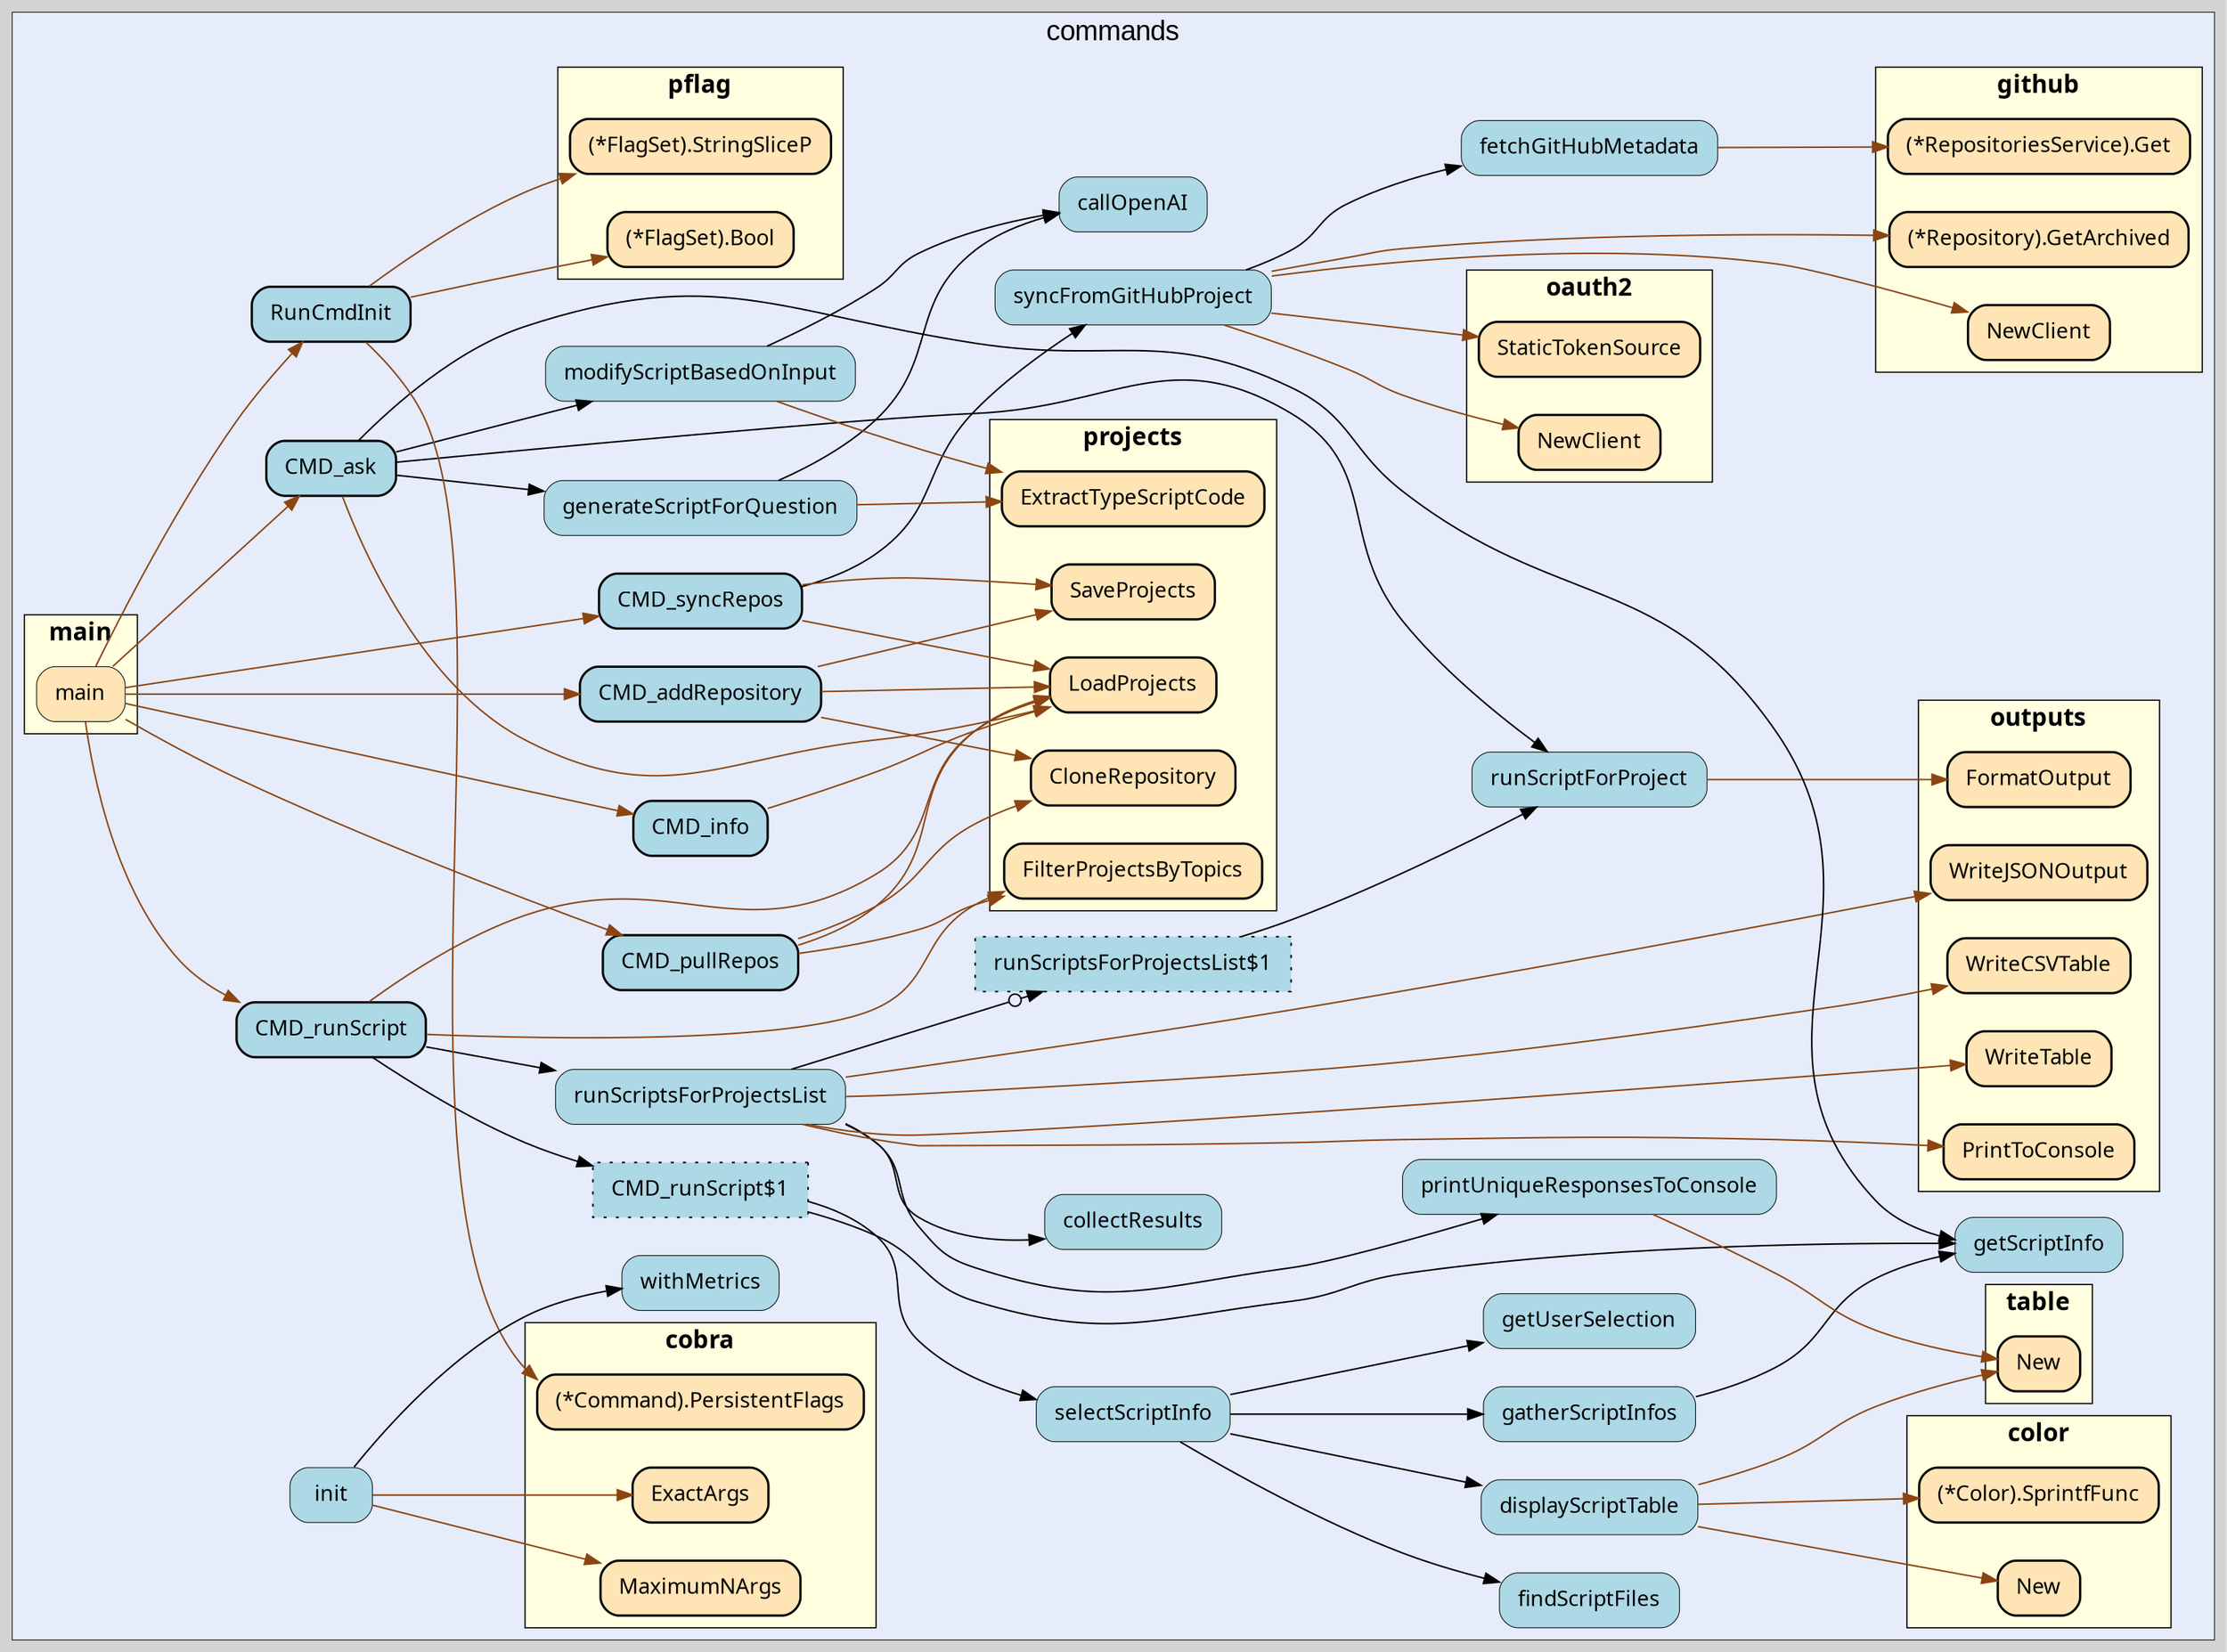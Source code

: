 digraph gocallvis {
    label="";
    labeljust="l";
    fontname="Arial";
    fontsize="14";
    rankdir="LR";
    bgcolor="lightgray";
    style="solid";
    penwidth="0.5";
    pad="0.0";
    nodesep="0.35";

    node [shape="box" style="filled,rounded" fillcolor="honeydew" fontname="Verdana" penwidth="1.0" margin="0.16,0.0"];
    edge [minlen="2"]

    subgraph "cluster_focus" {
        labelloc="t";
labeljust="c";
fontsize="18";
bgcolor="#e6ecfa";
label="commands";
        
        "github.com/wcatron/query-projects/internal/commands.CMD_runScript" [ fillcolor="lightblue" label="CMD_runScript" penwidth="1.5" tooltip="github.com/wcatron/query-projects/internal/commands.CMD_runScript | defined in run.go:65\nat run.go:70: calling [github.com/wcatron/query-projects/internal/projects.FilterProjectsByTopics]\nat run.go:66: calling [github.com/wcatron/query-projects/internal/projects.LoadProjects]\nat run.go:82: calling [github.com/wcatron/query-projects/internal/commands.runScriptsForProjectsList]\nat run.go:77: calling [github.com/wcatron/query-projects/internal/commands.CMD_runScript$1]" ]
        "github.com/wcatron/query-projects/internal/commands.CMD_runScript$1" [ fillcolor="lightblue" label="CMD_runScript$1" style="dotted,filled" tooltip="github.com/wcatron/query-projects/internal/commands.CMD_runScript$1 | defined in run.go:72\nat run.go:74: calling [github.com/wcatron/query-projects/internal/commands.getScriptInfo]\nat run.go:76: calling [github.com/wcatron/query-projects/internal/commands.selectScriptInfo]" ]
        "github.com/wcatron/query-projects/internal/commands.getScriptInfo" [ tooltip="github.com/wcatron/query-projects/internal/commands.getScriptInfo | defined in run.go:42" fillcolor="lightblue" label="getScriptInfo" penwidth="0.5" ]
        "github.com/wcatron/query-projects/internal/commands.selectScriptInfo" [ fillcolor="lightblue" label="selectScriptInfo" penwidth="0.5" tooltip="github.com/wcatron/query-projects/internal/commands.selectScriptInfo | defined in run.go:154\nat run.go:171: calling [github.com/wcatron/query-projects/internal/commands.getUserSelection]\nat run.go:168: calling [github.com/wcatron/query-projects/internal/commands.displayScriptTable]\nat run.go:162: calling [github.com/wcatron/query-projects/internal/commands.gatherScriptInfos]\nat run.go:156: calling [github.com/wcatron/query-projects/internal/commands.findScriptFiles]" ]
        "github.com/wcatron/query-projects/internal/commands.findScriptFiles" [ label="findScriptFiles" penwidth="0.5" tooltip="github.com/wcatron/query-projects/internal/commands.findScriptFiles | defined in run.go:90" fillcolor="lightblue" ]
        "github.com/wcatron/query-projects/internal/commands.gatherScriptInfos" [ fillcolor="lightblue" label="gatherScriptInfos" penwidth="0.5" tooltip="github.com/wcatron/query-projects/internal/commands.gatherScriptInfos | defined in run.go:111\nat run.go:114: calling [github.com/wcatron/query-projects/internal/commands.getScriptInfo]" ]
        "github.com/wcatron/query-projects/internal/commands.displayScriptTable" [ fillcolor="lightblue" label="displayScriptTable" penwidth="0.5" tooltip="github.com/wcatron/query-projects/internal/commands.displayScriptTable | defined in run.go:125\nat run.go:126: calling [(*github.com/fatih/color.Color).SprintfFunc]\nat run.go:127: calling [(*github.com/fatih/color.Color).SprintfFunc]\nat run.go:126: calling [github.com/fatih/color.New]\nat run.go:127: calling [github.com/fatih/color.New]\nat run.go:128: calling [github.com/rodaine/table.New]" ]
        "github.com/wcatron/query-projects/internal/commands.getUserSelection" [ label="getUserSelection" penwidth="0.5" tooltip="github.com/wcatron/query-projects/internal/commands.getUserSelection | defined in run.go:142" fillcolor="lightblue" ]
        "github.com/wcatron/query-projects/internal/commands.runScriptForProject" [ tooltip="github.com/wcatron/query-projects/internal/commands.runScriptForProject | defined in run.go:249\nat run.go:284: calling [github.com/wcatron/query-projects/internal/outputs.FormatOutput]" fillcolor="lightblue" label="runScriptForProject" penwidth="0.5" ]
        "github.com/wcatron/query-projects/internal/commands.runScriptsForProjectsList$1" [ fillcolor="lightblue" label="runScriptsForProjectsList$1" style="dotted,filled" tooltip="github.com/wcatron/query-projects/internal/commands.runScriptsForProjectsList$1 | defined in run.go:186\nat run.go:188: calling [github.com/wcatron/query-projects/internal/commands.runScriptForProject]" ]
        "github.com/wcatron/query-projects/internal/commands.runScriptsForProjectsList" [ fillcolor="lightblue" label="runScriptsForProjectsList" penwidth="0.5" tooltip="github.com/wcatron/query-projects/internal/commands.runScriptsForProjectsList | defined in run.go:180\nat run.go:215: calling [github.com/wcatron/query-projects/internal/outputs.PrintToConsole]\nat run.go:212: calling [github.com/wcatron/query-projects/internal/commands.printUniqueResponsesToConsole]\nat run.go:224: calling [github.com/wcatron/query-projects/internal/outputs.WriteCSVTable]\nat run.go:186: calling [github.com/wcatron/query-projects/internal/commands.runScriptsForProjectsList$1]\nat run.go:222: calling [github.com/wcatron/query-projects/internal/outputs.WriteTable]\nat run.go:200: calling [github.com/wcatron/query-projects/internal/commands.collectResults]\nat run.go:226: calling [github.com/wcatron/query-projects/internal/outputs.WriteJSONOutput]" ]
        "github.com/wcatron/query-projects/internal/commands.collectResults" [ label="collectResults" penwidth="0.5" tooltip="github.com/wcatron/query-projects/internal/commands.collectResults | defined in run.go:314" fillcolor="lightblue" ]
        "github.com/wcatron/query-projects/internal/commands.printUniqueResponsesToConsole" [ penwidth="0.5" tooltip="github.com/wcatron/query-projects/internal/commands.printUniqueResponsesToConsole | defined in run.go:235\nat run.go:241: calling [github.com/rodaine/table.New]" fillcolor="lightblue" label="printUniqueResponsesToConsole" ]
        "github.com/wcatron/query-projects/internal/commands.CMD_addRepository" [ fillcolor="lightblue" label="CMD_addRepository" penwidth="1.5" tooltip="github.com/wcatron/query-projects/internal/commands.CMD_addRepository | defined in add.go:23\nat add.go:46: calling [github.com/wcatron/query-projects/internal/projects.SaveProjects]\nat add.go:24: calling [github.com/wcatron/query-projects/internal/projects.LoadProjects]\nat add.go:36: calling [github.com/wcatron/query-projects/internal/projects.CloneRepository]" ]
        "github.com/wcatron/query-projects/internal/commands.CMD_info" [ fillcolor="lightblue" label="CMD_info" penwidth="1.5" tooltip="github.com/wcatron/query-projects/internal/commands.CMD_info | defined in info.go:21\nat info.go:22: calling [github.com/wcatron/query-projects/internal/projects.LoadProjects]" ]
        "github.com/wcatron/query-projects/internal/commands.CMD_pullRepos" [ penwidth="1.5" tooltip="github.com/wcatron/query-projects/internal/commands.CMD_pullRepos | defined in pull.go:20\nat pull.go:28: calling [github.com/wcatron/query-projects/internal/projects.CloneRepository]\nat pull.go:25: calling [github.com/wcatron/query-projects/internal/projects.FilterProjectsByTopics]\nat pull.go:21: calling [github.com/wcatron/query-projects/internal/projects.LoadProjects]" fillcolor="lightblue" label="CMD_pullRepos" ]
        "github.com/wcatron/query-projects/internal/commands.CMD_syncRepos" [ fillcolor="lightblue" label="CMD_syncRepos" penwidth="1.5" tooltip="github.com/wcatron/query-projects/internal/commands.CMD_syncRepos | defined in sync.go:80\nat sync.go:81: calling [github.com/wcatron/query-projects/internal/projects.LoadProjects]\nat sync.go:106: calling [github.com/wcatron/query-projects/internal/projects.SaveProjects]\nat sync.go:93: calling [github.com/wcatron/query-projects/internal/commands.syncFromGitHubProject]" ]
        "github.com/wcatron/query-projects/internal/commands.syncFromGitHubProject" [ tooltip="github.com/wcatron/query-projects/internal/commands.syncFromGitHubProject | defined in sync.go:35\nat sync.go:42: calling [golang.org/x/oauth2.StaticTokenSource]\nat sync.go:49: calling [github.com/wcatron/query-projects/internal/commands.fetchGitHubMetadata]\nat sync.go:56: calling [(*github.com/google/go-github/v71/github.Repository).GetArchived]\nat sync.go:46: calling [github.com/google/go-github/v71/github.NewClient]\nat sync.go:45: calling [golang.org/x/oauth2.NewClient]" fillcolor="lightblue" label="syncFromGitHubProject" penwidth="0.5" ]
        "github.com/wcatron/query-projects/internal/commands.fetchGitHubMetadata" [ label="fetchGitHubMetadata" penwidth="0.5" tooltip="github.com/wcatron/query-projects/internal/commands.fetchGitHubMetadata | defined in sync.go:66\nat sync.go:73: calling [(*github.com/google/go-github/v71/github.RepositoriesService).Get]" fillcolor="lightblue" ]
        "github.com/wcatron/query-projects/internal/commands.generateScriptForQuestion" [ fillcolor="lightblue" label="generateScriptForQuestion" penwidth="0.5" tooltip="github.com/wcatron/query-projects/internal/commands.generateScriptForQuestion | defined in ask.go:169\nat ask.go:192: calling [github.com/wcatron/query-projects/internal/projects.ExtractTypeScriptCode]\nat ask.go:187: calling [github.com/wcatron/query-projects/internal/commands.callOpenAI]" ]
        "github.com/wcatron/query-projects/internal/commands.callOpenAI" [ fillcolor="lightblue" label="callOpenAI" penwidth="0.5" tooltip="github.com/wcatron/query-projects/internal/commands.callOpenAI | defined in ask.go:109" ]
        "github.com/wcatron/query-projects/internal/commands.CMD_ask" [ fillcolor="lightblue" label="CMD_ask" penwidth="1.5" tooltip="github.com/wcatron/query-projects/internal/commands.CMD_ask | defined in ask.go:36\nat ask.go:38: calling [github.com/wcatron/query-projects/internal/commands.generateScriptForQuestion]\nat ask.go:57: calling [github.com/wcatron/query-projects/internal/commands.getScriptInfo]\nat ask.go:93: calling [github.com/wcatron/query-projects/internal/commands.getScriptInfo]\nat ask.go:82: calling [github.com/wcatron/query-projects/internal/commands.modifyScriptBasedOnInput]\nat ask.go:45: calling [github.com/wcatron/query-projects/internal/projects.LoadProjects]\nat ask.go:61: calling [github.com/wcatron/query-projects/internal/commands.runScriptForProject]\nat ask.go:98: calling [github.com/wcatron/query-projects/internal/commands.runScriptForProject]" ]
        "github.com/wcatron/query-projects/internal/commands.modifyScriptBasedOnInput" [ penwidth="0.5" tooltip="github.com/wcatron/query-projects/internal/commands.modifyScriptBasedOnInput | defined in ask.go:209\nat ask.go:218: calling [github.com/wcatron/query-projects/internal/commands.callOpenAI]\nat ask.go:223: calling [github.com/wcatron/query-projects/internal/projects.ExtractTypeScriptCode]" fillcolor="lightblue" label="modifyScriptBasedOnInput" ]
        "github.com/wcatron/query-projects/internal/commands.RunCmdInit" [ tooltip="github.com/wcatron/query-projects/internal/commands.RunCmdInit | defined in run.go:59\nat run.go:60: calling [(*github.com/spf13/cobra.Command).PersistentFlags]\nat run.go:61: calling [(*github.com/spf13/cobra.Command).PersistentFlags]\nat run.go:62: calling [(*github.com/spf13/cobra.Command).PersistentFlags]\nat run.go:61: calling [(*github.com/spf13/pflag.FlagSet).Bool]\nat run.go:60: calling [(*github.com/spf13/pflag.FlagSet).StringSliceP]\nat run.go:62: calling [(*github.com/spf13/pflag.FlagSet).StringSliceP]" fillcolor="lightblue" label="RunCmdInit" penwidth="1.5" ]
        "github.com/wcatron/query-projects/internal/commands.init" [ fillcolor="lightblue" label="init" penwidth="0.5" tooltip="github.com/wcatron/query-projects/internal/commands.init | defined in .:0\nat add.go:15: calling [github.com/spf13/cobra.ExactArgs]\nat run.go:26: calling [github.com/spf13/cobra.MaximumNArgs]\nat pull.go:13: calling [github.com/wcatron/query-projects/internal/commands.withMetrics]\nat run.go:27: calling [github.com/wcatron/query-projects/internal/commands.withMetrics]" ]
        "github.com/wcatron/query-projects/internal/commands.withMetrics" [ tooltip="github.com/wcatron/query-projects/internal/commands.withMetrics | defined in middleware.go:11" fillcolor="lightblue" label="withMetrics" penwidth="0.5" ]
        
        subgraph "cluster_github.com/fatih/color" {
        fontname="Tahoma bold";
URL="/?f=github.com/fatih/color";
fontsize="16";
style="filled";
fillcolor="lightyellow";
rank="sink";
label="color";
tooltip="package: github.com/fatih/color";
penwidth="0.8";
        
        "github.com/fatih/color.New" [ fillcolor="moccasin" label="New" penwidth="1.5" tooltip="github.com/fatih/color.New | defined in color.go:146" ]
        "(*github.com/fatih/color.Color).SprintfFunc" [ label="(*Color).SprintfFunc" penwidth="1.5" tooltip="(*github.com/fatih/color.Color).SprintfFunc | defined in color.go:392" fillcolor="moccasin" ]
        
    }

        subgraph "cluster_github.com/google/go-github/v71/github" {
        penwidth="0.8";
fontsize="16";
fillcolor="lightyellow";
fontname="Tahoma bold";
rank="sink";
label="github";
style="filled";
URL="/?f=github.com/google/go-github/v71/github";
tooltip="package: github.com/google/go-github/v71/github";
        
        "github.com/google/go-github/v71/github.NewClient" [ fillcolor="moccasin" label="NewClient" penwidth="1.5" tooltip="github.com/google/go-github/v71/github.NewClient | defined in github.go:330" ]
        "(*github.com/google/go-github/v71/github.RepositoriesService).Get" [ penwidth="1.5" tooltip="(*github.com/google/go-github/v71/github.RepositoriesService).Get | defined in repos.go:630" fillcolor="moccasin" label="(*RepositoriesService).Get" ]
        "(*github.com/google/go-github/v71/github.Repository).GetArchived" [ label="(*Repository).GetArchived" penwidth="1.5" tooltip="(*github.com/google/go-github/v71/github.Repository).GetArchived | defined in github-accessors.go:21514" fillcolor="moccasin" ]
        
    }

        subgraph "cluster_github.com/rodaine/table" {
        style="filled";
fontname="Tahoma bold";
rank="sink";
label="table";
URL="/?f=github.com/rodaine/table";
fontsize="16";
fillcolor="lightyellow";
tooltip="package: github.com/rodaine/table";
penwidth="0.8";
        
        "github.com/rodaine/table.New" [ fillcolor="moccasin" label="New" penwidth="1.5" tooltip="github.com/rodaine/table.New | defined in table.go:142" ]
        
    }

        subgraph "cluster_github.com/spf13/cobra" {
        fillcolor="lightyellow";
fontname="Tahoma bold";
label="cobra";
URL="/?f=github.com/spf13/cobra";
tooltip="package: github.com/spf13/cobra";
penwidth="0.8";
style="filled";
rank="sink";
fontsize="16";
        
        "(*github.com/spf13/cobra.Command).PersistentFlags" [ label="(*Command).PersistentFlags" penwidth="1.5" tooltip="(*github.com/spf13/cobra.Command).PersistentFlags | defined in command.go:1770" fillcolor="moccasin" ]
        "github.com/spf13/cobra.ExactArgs" [ label="ExactArgs" penwidth="1.5" tooltip="github.com/spf13/cobra.ExactArgs | defined in args.go:94" fillcolor="moccasin" ]
        "github.com/spf13/cobra.MaximumNArgs" [ fillcolor="moccasin" label="MaximumNArgs" penwidth="1.5" tooltip="github.com/spf13/cobra.MaximumNArgs | defined in args.go:84" ]
        
    }

        subgraph "cluster_github.com/spf13/pflag" {
        penwidth="0.8";
fillcolor="lightyellow";
fontname="Tahoma bold";
rank="sink";
label="pflag";
fontsize="16";
style="filled";
URL="/?f=github.com/spf13/pflag";
tooltip="package: github.com/spf13/pflag";
        
        "(*github.com/spf13/pflag.FlagSet).StringSliceP" [ label="(*FlagSet).StringSliceP" penwidth="1.5" tooltip="(*github.com/spf13/pflag.FlagSet).StringSliceP | defined in string_slice.go:143" fillcolor="moccasin" ]
        "(*github.com/spf13/pflag.FlagSet).Bool" [ fillcolor="moccasin" label="(*FlagSet).Bool" penwidth="1.5" tooltip="(*github.com/spf13/pflag.FlagSet).Bool | defined in bool.go:73" ]
        
    }

        subgraph "cluster_github.com/wcatron/query-projects/callvis" {
        rank="sink";
label="main";
penwidth="0.8";
URL="/?f=github.com/wcatron/query-projects/callvis";
tooltip="package: github.com/wcatron/query-projects/callvis";
fontsize="16";
style="filled";
fillcolor="lightyellow";
fontname="Tahoma bold";
        
        "github.com/wcatron/query-projects/callvis.main" [ fillcolor="moccasin" label="main" penwidth="0.5" tooltip="github.com/wcatron/query-projects/callvis.main | defined in main.go:11\nat main.go:14: calling [github.com/wcatron/query-projects/internal/commands.CMD_addRepository]\nat main.go:21: calling [github.com/wcatron/query-projects/internal/commands.RunCmdInit]\nat main.go:17: calling [github.com/wcatron/query-projects/internal/commands.CMD_syncRepos]\nat main.go:13: calling [github.com/wcatron/query-projects/internal/commands.CMD_runScript]\nat main.go:18: calling [github.com/wcatron/query-projects/internal/commands.CMD_ask]\nat main.go:16: calling [github.com/wcatron/query-projects/internal/commands.CMD_pullRepos]\nat main.go:15: calling [github.com/wcatron/query-projects/internal/commands.CMD_info]" ]
        
    }

        subgraph "cluster_github.com/wcatron/query-projects/internal/outputs" {
        penwidth="0.8";
fontname="Tahoma bold";
rank="sink";
label="outputs";
tooltip="package: github.com/wcatron/query-projects/internal/outputs";
fontsize="16";
style="filled";
fillcolor="lightyellow";
URL="/?f=github.com/wcatron/query-projects/internal/outputs";
        
        "github.com/wcatron/query-projects/internal/outputs.FormatOutput" [ fillcolor="moccasin" label="FormatOutput" penwidth="1.5" tooltip="github.com/wcatron/query-projects/internal/outputs.FormatOutput | defined in csv.go:14" ]
        "github.com/wcatron/query-projects/internal/outputs.PrintToConsole" [ fillcolor="moccasin" label="PrintToConsole" penwidth="1.5" tooltip="github.com/wcatron/query-projects/internal/outputs.PrintToConsole | defined in markdown.go:36" ]
        "github.com/wcatron/query-projects/internal/outputs.WriteTable" [ tooltip="github.com/wcatron/query-projects/internal/outputs.WriteTable | defined in markdown.go:49" fillcolor="moccasin" label="WriteTable" penwidth="1.5" ]
        "github.com/wcatron/query-projects/internal/outputs.WriteCSVTable" [ fillcolor="moccasin" label="WriteCSVTable" penwidth="1.5" tooltip="github.com/wcatron/query-projects/internal/outputs.WriteCSVTable | defined in csv.go:22" ]
        "github.com/wcatron/query-projects/internal/outputs.WriteJSONOutput" [ fillcolor="moccasin" label="WriteJSONOutput" penwidth="1.5" tooltip="github.com/wcatron/query-projects/internal/outputs.WriteJSONOutput | defined in json.go:14" ]
        
    }

        subgraph "cluster_github.com/wcatron/query-projects/internal/projects" {
        rank="sink";
label="projects";
URL="/?f=github.com/wcatron/query-projects/internal/projects";
tooltip="package: github.com/wcatron/query-projects/internal/projects";
fontsize="16";
style="filled";
fillcolor="lightyellow";
penwidth="0.8";
fontname="Tahoma bold";
        
        "github.com/wcatron/query-projects/internal/projects.LoadProjects" [ fillcolor="moccasin" label="LoadProjects" penwidth="1.5" tooltip="github.com/wcatron/query-projects/internal/projects.LoadProjects | defined in projects.go:83" ]
        "github.com/wcatron/query-projects/internal/projects.FilterProjectsByTopics" [ label="FilterProjectsByTopics" penwidth="1.5" tooltip="github.com/wcatron/query-projects/internal/projects.FilterProjectsByTopics | defined in projects.go:30" fillcolor="moccasin" ]
        "github.com/wcatron/query-projects/internal/projects.CloneRepository" [ fillcolor="moccasin" label="CloneRepository" penwidth="1.5" tooltip="github.com/wcatron/query-projects/internal/projects.CloneRepository | defined in projects.go:111" ]
        "github.com/wcatron/query-projects/internal/projects.SaveProjects" [ fillcolor="moccasin" label="SaveProjects" penwidth="1.5" tooltip="github.com/wcatron/query-projects/internal/projects.SaveProjects | defined in projects.go:101" ]
        "github.com/wcatron/query-projects/internal/projects.ExtractTypeScriptCode" [ fillcolor="moccasin" label="ExtractTypeScriptCode" penwidth="1.5" tooltip="github.com/wcatron/query-projects/internal/projects.ExtractTypeScriptCode | defined in projects.go:146" ]
        
    }

        subgraph "cluster_golang.org/x/oauth2" {
        penwidth="0.8";
fontsize="16";
fillcolor="lightyellow";
fontname="Tahoma bold";
label="oauth2";
URL="/?f=golang.org/x/oauth2";
tooltip="package: golang.org/x/oauth2";
style="filled";
rank="sink";
        
        "golang.org/x/oauth2.StaticTokenSource" [ tooltip="golang.org/x/oauth2.StaticTokenSource | defined in oauth2.go:328" fillcolor="moccasin" label="StaticTokenSource" penwidth="1.5" ]
        "golang.org/x/oauth2.NewClient" [ penwidth="1.5" tooltip="golang.org/x/oauth2.NewClient | defined in oauth2.go:355" fillcolor="moccasin" label="NewClient" ]
        
    }

    }

    "github.com/wcatron/query-projects/internal/commands.runScriptsForProjectsList" -> "github.com/wcatron/query-projects/internal/outputs.PrintToConsole" [ color="saddlebrown" tooltip="at run.go:215: calling [github.com/wcatron/query-projects/internal/outputs.PrintToConsole]" ]
    "github.com/wcatron/query-projects/internal/commands.syncFromGitHubProject" -> "golang.org/x/oauth2.StaticTokenSource" [ color="saddlebrown" tooltip="at sync.go:42: calling [golang.org/x/oauth2.StaticTokenSource]" ]
    "github.com/wcatron/query-projects/internal/commands.syncFromGitHubProject" -> "github.com/wcatron/query-projects/internal/commands.fetchGitHubMetadata" [ tooltip="at sync.go:49: calling [github.com/wcatron/query-projects/internal/commands.fetchGitHubMetadata]" ]
    "github.com/wcatron/query-projects/internal/commands.generateScriptForQuestion" -> "github.com/wcatron/query-projects/internal/projects.ExtractTypeScriptCode" [ tooltip="at ask.go:192: calling [github.com/wcatron/query-projects/internal/projects.ExtractTypeScriptCode]" color="saddlebrown" ]
    "github.com/wcatron/query-projects/internal/commands.displayScriptTable" -> "(*github.com/fatih/color.Color).SprintfFunc" [ color="saddlebrown" tooltip="at run.go:126: calling [(*github.com/fatih/color.Color).SprintfFunc]\nat run.go:127: calling [(*github.com/fatih/color.Color).SprintfFunc]" ]
    "github.com/wcatron/query-projects/internal/commands.selectScriptInfo" -> "github.com/wcatron/query-projects/internal/commands.getUserSelection" [ tooltip="at run.go:171: calling [github.com/wcatron/query-projects/internal/commands.getUserSelection]" ]
    "github.com/wcatron/query-projects/internal/commands.syncFromGitHubProject" -> "(*github.com/google/go-github/v71/github.Repository).GetArchived" [ tooltip="at sync.go:56: calling [(*github.com/google/go-github/v71/github.Repository).GetArchived]" color="saddlebrown" ]
    "github.com/wcatron/query-projects/internal/commands.runScriptsForProjectsList" -> "github.com/wcatron/query-projects/internal/commands.printUniqueResponsesToConsole" [ tooltip="at run.go:212: calling [github.com/wcatron/query-projects/internal/commands.printUniqueResponsesToConsole]" ]
    "github.com/wcatron/query-projects/callvis.main" -> "github.com/wcatron/query-projects/internal/commands.CMD_addRepository" [ tooltip="at main.go:14: calling [github.com/wcatron/query-projects/internal/commands.CMD_addRepository]" color="saddlebrown" ]
    "github.com/wcatron/query-projects/internal/commands.CMD_info" -> "github.com/wcatron/query-projects/internal/projects.LoadProjects" [ color="saddlebrown" tooltip="at info.go:22: calling [github.com/wcatron/query-projects/internal/projects.LoadProjects]" ]
    "github.com/wcatron/query-projects/callvis.main" -> "github.com/wcatron/query-projects/internal/commands.RunCmdInit" [ tooltip="at main.go:21: calling [github.com/wcatron/query-projects/internal/commands.RunCmdInit]" color="saddlebrown" ]
    "github.com/wcatron/query-projects/internal/commands.runScriptsForProjectsList" -> "github.com/wcatron/query-projects/internal/outputs.WriteCSVTable" [ tooltip="at run.go:224: calling [github.com/wcatron/query-projects/internal/outputs.WriteCSVTable]" color="saddlebrown" ]
    "github.com/wcatron/query-projects/internal/commands.CMD_ask" -> "github.com/wcatron/query-projects/internal/commands.generateScriptForQuestion" [ tooltip="at ask.go:38: calling [github.com/wcatron/query-projects/internal/commands.generateScriptForQuestion]" ]
    "github.com/wcatron/query-projects/internal/commands.CMD_runScript" -> "github.com/wcatron/query-projects/internal/projects.FilterProjectsByTopics" [ color="saddlebrown" tooltip="at run.go:70: calling [github.com/wcatron/query-projects/internal/projects.FilterProjectsByTopics]" ]
    "github.com/wcatron/query-projects/internal/commands.CMD_addRepository" -> "github.com/wcatron/query-projects/internal/projects.SaveProjects" [ color="saddlebrown" tooltip="at add.go:46: calling [github.com/wcatron/query-projects/internal/projects.SaveProjects]" ]
    "github.com/wcatron/query-projects/internal/commands.syncFromGitHubProject" -> "github.com/google/go-github/v71/github.NewClient" [ color="saddlebrown" tooltip="at sync.go:46: calling [github.com/google/go-github/v71/github.NewClient]" ]
    "github.com/wcatron/query-projects/callvis.main" -> "github.com/wcatron/query-projects/internal/commands.CMD_syncRepos" [ color="saddlebrown" tooltip="at main.go:17: calling [github.com/wcatron/query-projects/internal/commands.CMD_syncRepos]" ]
    "github.com/wcatron/query-projects/internal/commands.CMD_ask" -> "github.com/wcatron/query-projects/internal/commands.getScriptInfo" [ tooltip="at ask.go:57: calling [github.com/wcatron/query-projects/internal/commands.getScriptInfo]\nat ask.go:93: calling [github.com/wcatron/query-projects/internal/commands.getScriptInfo]" ]
    "github.com/wcatron/query-projects/internal/commands.CMD_ask" -> "github.com/wcatron/query-projects/internal/commands.modifyScriptBasedOnInput" [ tooltip="at ask.go:82: calling [github.com/wcatron/query-projects/internal/commands.modifyScriptBasedOnInput]" ]
    "github.com/wcatron/query-projects/internal/commands.RunCmdInit" -> "(*github.com/spf13/cobra.Command).PersistentFlags" [ color="saddlebrown" tooltip="at run.go:60: calling [(*github.com/spf13/cobra.Command).PersistentFlags]\nat run.go:61: calling [(*github.com/spf13/cobra.Command).PersistentFlags]\nat run.go:62: calling [(*github.com/spf13/cobra.Command).PersistentFlags]" ]
    "github.com/wcatron/query-projects/internal/commands.CMD_addRepository" -> "github.com/wcatron/query-projects/internal/projects.LoadProjects" [ color="saddlebrown" tooltip="at add.go:24: calling [github.com/wcatron/query-projects/internal/projects.LoadProjects]" ]
    "github.com/wcatron/query-projects/internal/commands.selectScriptInfo" -> "github.com/wcatron/query-projects/internal/commands.displayScriptTable" [ tooltip="at run.go:168: calling [github.com/wcatron/query-projects/internal/commands.displayScriptTable]" ]
    "github.com/wcatron/query-projects/internal/commands.runScriptsForProjectsList" -> "github.com/wcatron/query-projects/internal/commands.runScriptsForProjectsList$1" [ arrowhead="normalnoneodot" tooltip="at run.go:186: calling [github.com/wcatron/query-projects/internal/commands.runScriptsForProjectsList$1]" ]
    "github.com/wcatron/query-projects/internal/commands.CMD_ask" -> "github.com/wcatron/query-projects/internal/projects.LoadProjects" [ color="saddlebrown" tooltip="at ask.go:45: calling [github.com/wcatron/query-projects/internal/projects.LoadProjects]" ]
    "github.com/wcatron/query-projects/internal/commands.CMD_runScript" -> "github.com/wcatron/query-projects/internal/projects.LoadProjects" [ color="saddlebrown" tooltip="at run.go:66: calling [github.com/wcatron/query-projects/internal/projects.LoadProjects]" ]
    "github.com/wcatron/query-projects/internal/commands.printUniqueResponsesToConsole" -> "github.com/rodaine/table.New" [ color="saddlebrown" tooltip="at run.go:241: calling [github.com/rodaine/table.New]" ]
    "github.com/wcatron/query-projects/internal/commands.runScriptsForProjectsList" -> "github.com/wcatron/query-projects/internal/outputs.WriteTable" [ color="saddlebrown" tooltip="at run.go:222: calling [github.com/wcatron/query-projects/internal/outputs.WriteTable]" ]
    "github.com/wcatron/query-projects/internal/commands.CMD_pullRepos" -> "github.com/wcatron/query-projects/internal/projects.CloneRepository" [ color="saddlebrown" tooltip="at pull.go:28: calling [github.com/wcatron/query-projects/internal/projects.CloneRepository]" ]
    "github.com/wcatron/query-projects/internal/commands.CMD_ask" -> "github.com/wcatron/query-projects/internal/commands.runScriptForProject" [ tooltip="at ask.go:61: calling [github.com/wcatron/query-projects/internal/commands.runScriptForProject]\nat ask.go:98: calling [github.com/wcatron/query-projects/internal/commands.runScriptForProject]" ]
    "github.com/wcatron/query-projects/internal/commands.gatherScriptInfos" -> "github.com/wcatron/query-projects/internal/commands.getScriptInfo" [ tooltip="at run.go:114: calling [github.com/wcatron/query-projects/internal/commands.getScriptInfo]" ]
    "github.com/wcatron/query-projects/internal/commands.modifyScriptBasedOnInput" -> "github.com/wcatron/query-projects/internal/commands.callOpenAI" [ tooltip="at ask.go:218: calling [github.com/wcatron/query-projects/internal/commands.callOpenAI]" ]
    "github.com/wcatron/query-projects/internal/commands.init" -> "github.com/spf13/cobra.ExactArgs" [ tooltip="at add.go:15: calling [github.com/spf13/cobra.ExactArgs]" color="saddlebrown" ]
    "github.com/wcatron/query-projects/callvis.main" -> "github.com/wcatron/query-projects/internal/commands.CMD_runScript" [ color="saddlebrown" tooltip="at main.go:13: calling [github.com/wcatron/query-projects/internal/commands.CMD_runScript]" ]
    "github.com/wcatron/query-projects/internal/commands.CMD_pullRepos" -> "github.com/wcatron/query-projects/internal/projects.FilterProjectsByTopics" [ tooltip="at pull.go:25: calling [github.com/wcatron/query-projects/internal/projects.FilterProjectsByTopics]" color="saddlebrown" ]
    "github.com/wcatron/query-projects/internal/commands.CMD_syncRepos" -> "github.com/wcatron/query-projects/internal/projects.LoadProjects" [ color="saddlebrown" tooltip="at sync.go:81: calling [github.com/wcatron/query-projects/internal/projects.LoadProjects]" ]
    "github.com/wcatron/query-projects/internal/commands.syncFromGitHubProject" -> "golang.org/x/oauth2.NewClient" [ color="saddlebrown" tooltip="at sync.go:45: calling [golang.org/x/oauth2.NewClient]" ]
    "github.com/wcatron/query-projects/internal/commands.init" -> "github.com/spf13/cobra.MaximumNArgs" [ color="saddlebrown" tooltip="at run.go:26: calling [github.com/spf13/cobra.MaximumNArgs]" ]
    "github.com/wcatron/query-projects/internal/commands.selectScriptInfo" -> "github.com/wcatron/query-projects/internal/commands.gatherScriptInfos" [ tooltip="at run.go:162: calling [github.com/wcatron/query-projects/internal/commands.gatherScriptInfos]" ]
    "github.com/wcatron/query-projects/internal/commands.runScriptForProject" -> "github.com/wcatron/query-projects/internal/outputs.FormatOutput" [ color="saddlebrown" tooltip="at run.go:284: calling [github.com/wcatron/query-projects/internal/outputs.FormatOutput]" ]
    "github.com/wcatron/query-projects/internal/commands.generateScriptForQuestion" -> "github.com/wcatron/query-projects/internal/commands.callOpenAI" [ tooltip="at ask.go:187: calling [github.com/wcatron/query-projects/internal/commands.callOpenAI]" ]
    "github.com/wcatron/query-projects/callvis.main" -> "github.com/wcatron/query-projects/internal/commands.CMD_ask" [ color="saddlebrown" tooltip="at main.go:18: calling [github.com/wcatron/query-projects/internal/commands.CMD_ask]" ]
    "github.com/wcatron/query-projects/internal/commands.CMD_runScript" -> "github.com/wcatron/query-projects/internal/commands.runScriptsForProjectsList" [ tooltip="at run.go:82: calling [github.com/wcatron/query-projects/internal/commands.runScriptsForProjectsList]" ]
    "github.com/wcatron/query-projects/internal/commands.CMD_runScript$1" -> "github.com/wcatron/query-projects/internal/commands.getScriptInfo" [ tooltip="at run.go:74: calling [github.com/wcatron/query-projects/internal/commands.getScriptInfo]" ]
    "github.com/wcatron/query-projects/internal/commands.runScriptsForProjectsList" -> "github.com/wcatron/query-projects/internal/commands.collectResults" [ tooltip="at run.go:200: calling [github.com/wcatron/query-projects/internal/commands.collectResults]" ]
    "github.com/wcatron/query-projects/internal/commands.runScriptsForProjectsList" -> "github.com/wcatron/query-projects/internal/outputs.WriteJSONOutput" [ tooltip="at run.go:226: calling [github.com/wcatron/query-projects/internal/outputs.WriteJSONOutput]" color="saddlebrown" ]
    "github.com/wcatron/query-projects/internal/commands.CMD_syncRepos" -> "github.com/wcatron/query-projects/internal/projects.SaveProjects" [ tooltip="at sync.go:106: calling [github.com/wcatron/query-projects/internal/projects.SaveProjects]" color="saddlebrown" ]
    "github.com/wcatron/query-projects/internal/commands.RunCmdInit" -> "(*github.com/spf13/pflag.FlagSet).Bool" [ color="saddlebrown" tooltip="at run.go:61: calling [(*github.com/spf13/pflag.FlagSet).Bool]" ]
    "github.com/wcatron/query-projects/internal/commands.init" -> "github.com/wcatron/query-projects/internal/commands.withMetrics" [ tooltip="at pull.go:13: calling [github.com/wcatron/query-projects/internal/commands.withMetrics]\nat run.go:27: calling [github.com/wcatron/query-projects/internal/commands.withMetrics]" ]
    "github.com/wcatron/query-projects/internal/commands.displayScriptTable" -> "github.com/fatih/color.New" [ color="saddlebrown" tooltip="at run.go:126: calling [github.com/fatih/color.New]\nat run.go:127: calling [github.com/fatih/color.New]" ]
    "github.com/wcatron/query-projects/internal/commands.runScriptsForProjectsList$1" -> "github.com/wcatron/query-projects/internal/commands.runScriptForProject" [ tooltip="at run.go:188: calling [github.com/wcatron/query-projects/internal/commands.runScriptForProject]" ]
    "github.com/wcatron/query-projects/callvis.main" -> "github.com/wcatron/query-projects/internal/commands.CMD_pullRepos" [ color="saddlebrown" tooltip="at main.go:16: calling [github.com/wcatron/query-projects/internal/commands.CMD_pullRepos]" ]
    "github.com/wcatron/query-projects/internal/commands.modifyScriptBasedOnInput" -> "github.com/wcatron/query-projects/internal/projects.ExtractTypeScriptCode" [ color="saddlebrown" tooltip="at ask.go:223: calling [github.com/wcatron/query-projects/internal/projects.ExtractTypeScriptCode]" ]
    "github.com/wcatron/query-projects/internal/commands.displayScriptTable" -> "github.com/rodaine/table.New" [ color="saddlebrown" tooltip="at run.go:128: calling [github.com/rodaine/table.New]" ]
    "github.com/wcatron/query-projects/internal/commands.CMD_runScript$1" -> "github.com/wcatron/query-projects/internal/commands.selectScriptInfo" [ tooltip="at run.go:76: calling [github.com/wcatron/query-projects/internal/commands.selectScriptInfo]" ]
    "github.com/wcatron/query-projects/internal/commands.fetchGitHubMetadata" -> "(*github.com/google/go-github/v71/github.RepositoriesService).Get" [ color="saddlebrown" tooltip="at sync.go:73: calling [(*github.com/google/go-github/v71/github.RepositoriesService).Get]" ]
    "github.com/wcatron/query-projects/internal/commands.CMD_syncRepos" -> "github.com/wcatron/query-projects/internal/commands.syncFromGitHubProject" [ tooltip="at sync.go:93: calling [github.com/wcatron/query-projects/internal/commands.syncFromGitHubProject]" ]
    "github.com/wcatron/query-projects/internal/commands.RunCmdInit" -> "(*github.com/spf13/pflag.FlagSet).StringSliceP" [ tooltip="at run.go:60: calling [(*github.com/spf13/pflag.FlagSet).StringSliceP]\nat run.go:62: calling [(*github.com/spf13/pflag.FlagSet).StringSliceP]" color="saddlebrown" ]
    "github.com/wcatron/query-projects/internal/commands.CMD_addRepository" -> "github.com/wcatron/query-projects/internal/projects.CloneRepository" [ color="saddlebrown" tooltip="at add.go:36: calling [github.com/wcatron/query-projects/internal/projects.CloneRepository]" ]
    "github.com/wcatron/query-projects/internal/commands.CMD_runScript" -> "github.com/wcatron/query-projects/internal/commands.CMD_runScript$1" [ tooltip="at run.go:77: calling [github.com/wcatron/query-projects/internal/commands.CMD_runScript$1]" ]
    "github.com/wcatron/query-projects/callvis.main" -> "github.com/wcatron/query-projects/internal/commands.CMD_info" [ color="saddlebrown" tooltip="at main.go:15: calling [github.com/wcatron/query-projects/internal/commands.CMD_info]" ]
    "github.com/wcatron/query-projects/internal/commands.selectScriptInfo" -> "github.com/wcatron/query-projects/internal/commands.findScriptFiles" [ tooltip="at run.go:156: calling [github.com/wcatron/query-projects/internal/commands.findScriptFiles]" ]
    "github.com/wcatron/query-projects/internal/commands.CMD_pullRepos" -> "github.com/wcatron/query-projects/internal/projects.LoadProjects" [ tooltip="at pull.go:21: calling [github.com/wcatron/query-projects/internal/projects.LoadProjects]" color="saddlebrown" ]
}
